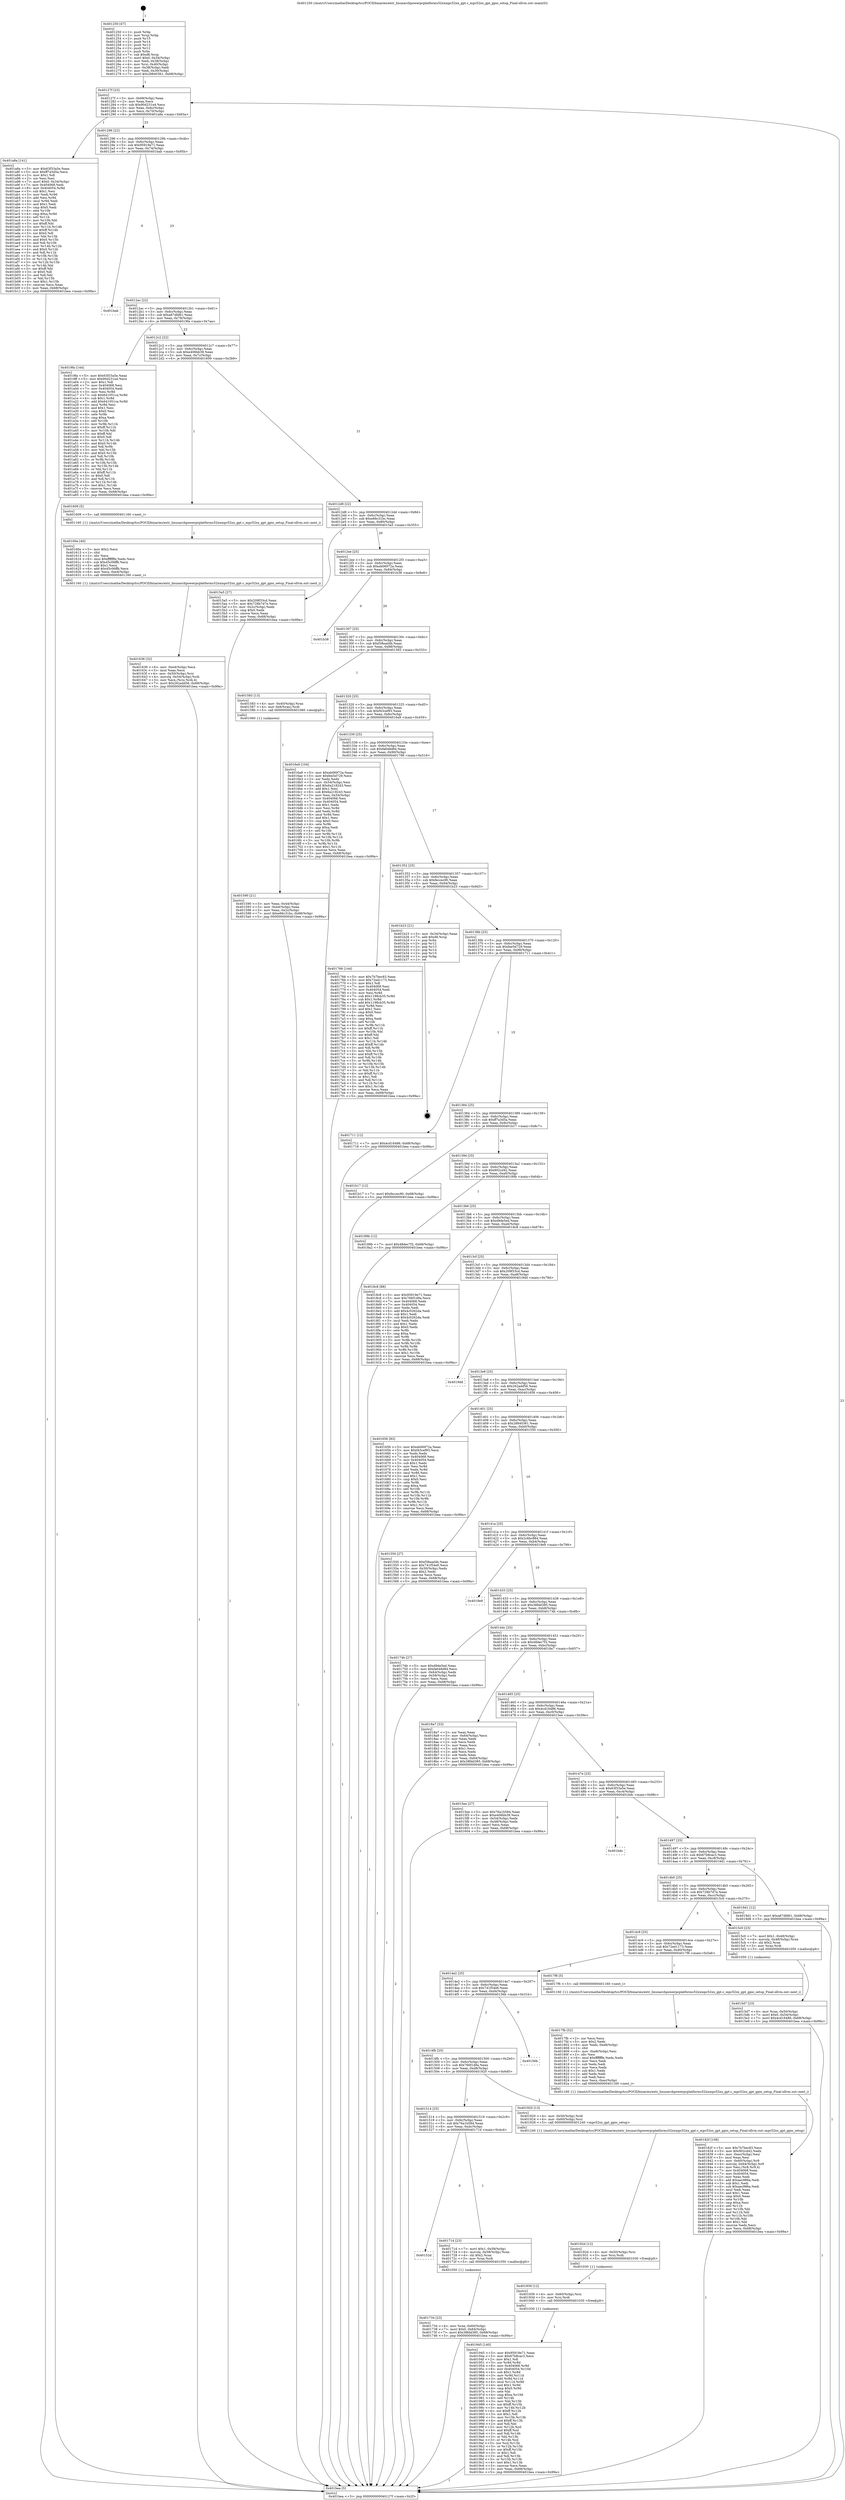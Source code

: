 digraph "0x401250" {
  label = "0x401250 (/mnt/c/Users/mathe/Desktop/tcc/POCII/binaries/extr_linuxarchpowerpcplatforms52xxmpc52xx_gpt.c_mpc52xx_gpt_gpio_setup_Final-ollvm.out::main(0))"
  labelloc = "t"
  node[shape=record]

  Entry [label="",width=0.3,height=0.3,shape=circle,fillcolor=black,style=filled]
  "0x40127f" [label="{
     0x40127f [23]\l
     | [instrs]\l
     &nbsp;&nbsp;0x40127f \<+3\>: mov -0x68(%rbp),%eax\l
     &nbsp;&nbsp;0x401282 \<+2\>: mov %eax,%ecx\l
     &nbsp;&nbsp;0x401284 \<+6\>: sub $0x90d231a4,%ecx\l
     &nbsp;&nbsp;0x40128a \<+3\>: mov %eax,-0x6c(%rbp)\l
     &nbsp;&nbsp;0x40128d \<+3\>: mov %ecx,-0x70(%rbp)\l
     &nbsp;&nbsp;0x401290 \<+6\>: je 0000000000401a8a \<main+0x83a\>\l
  }"]
  "0x401a8a" [label="{
     0x401a8a [141]\l
     | [instrs]\l
     &nbsp;&nbsp;0x401a8a \<+5\>: mov $0x63f33a5e,%eax\l
     &nbsp;&nbsp;0x401a8f \<+5\>: mov $0xff7a3d5a,%ecx\l
     &nbsp;&nbsp;0x401a94 \<+2\>: mov $0x1,%dl\l
     &nbsp;&nbsp;0x401a96 \<+2\>: xor %esi,%esi\l
     &nbsp;&nbsp;0x401a98 \<+7\>: movl $0x0,-0x34(%rbp)\l
     &nbsp;&nbsp;0x401a9f \<+7\>: mov 0x404068,%edi\l
     &nbsp;&nbsp;0x401aa6 \<+8\>: mov 0x404054,%r8d\l
     &nbsp;&nbsp;0x401aae \<+3\>: sub $0x1,%esi\l
     &nbsp;&nbsp;0x401ab1 \<+3\>: mov %edi,%r9d\l
     &nbsp;&nbsp;0x401ab4 \<+3\>: add %esi,%r9d\l
     &nbsp;&nbsp;0x401ab7 \<+4\>: imul %r9d,%edi\l
     &nbsp;&nbsp;0x401abb \<+3\>: and $0x1,%edi\l
     &nbsp;&nbsp;0x401abe \<+3\>: cmp $0x0,%edi\l
     &nbsp;&nbsp;0x401ac1 \<+4\>: sete %r10b\l
     &nbsp;&nbsp;0x401ac5 \<+4\>: cmp $0xa,%r8d\l
     &nbsp;&nbsp;0x401ac9 \<+4\>: setl %r11b\l
     &nbsp;&nbsp;0x401acd \<+3\>: mov %r10b,%bl\l
     &nbsp;&nbsp;0x401ad0 \<+3\>: xor $0xff,%bl\l
     &nbsp;&nbsp;0x401ad3 \<+3\>: mov %r11b,%r14b\l
     &nbsp;&nbsp;0x401ad6 \<+4\>: xor $0xff,%r14b\l
     &nbsp;&nbsp;0x401ada \<+3\>: xor $0x0,%dl\l
     &nbsp;&nbsp;0x401add \<+3\>: mov %bl,%r15b\l
     &nbsp;&nbsp;0x401ae0 \<+4\>: and $0x0,%r15b\l
     &nbsp;&nbsp;0x401ae4 \<+3\>: and %dl,%r10b\l
     &nbsp;&nbsp;0x401ae7 \<+3\>: mov %r14b,%r12b\l
     &nbsp;&nbsp;0x401aea \<+4\>: and $0x0,%r12b\l
     &nbsp;&nbsp;0x401aee \<+3\>: and %dl,%r11b\l
     &nbsp;&nbsp;0x401af1 \<+3\>: or %r10b,%r15b\l
     &nbsp;&nbsp;0x401af4 \<+3\>: or %r11b,%r12b\l
     &nbsp;&nbsp;0x401af7 \<+3\>: xor %r12b,%r15b\l
     &nbsp;&nbsp;0x401afa \<+3\>: or %r14b,%bl\l
     &nbsp;&nbsp;0x401afd \<+3\>: xor $0xff,%bl\l
     &nbsp;&nbsp;0x401b00 \<+3\>: or $0x0,%dl\l
     &nbsp;&nbsp;0x401b03 \<+2\>: and %dl,%bl\l
     &nbsp;&nbsp;0x401b05 \<+3\>: or %bl,%r15b\l
     &nbsp;&nbsp;0x401b08 \<+4\>: test $0x1,%r15b\l
     &nbsp;&nbsp;0x401b0c \<+3\>: cmovne %ecx,%eax\l
     &nbsp;&nbsp;0x401b0f \<+3\>: mov %eax,-0x68(%rbp)\l
     &nbsp;&nbsp;0x401b12 \<+5\>: jmp 0000000000401bea \<main+0x99a\>\l
  }"]
  "0x401296" [label="{
     0x401296 [22]\l
     | [instrs]\l
     &nbsp;&nbsp;0x401296 \<+5\>: jmp 000000000040129b \<main+0x4b\>\l
     &nbsp;&nbsp;0x40129b \<+3\>: mov -0x6c(%rbp),%eax\l
     &nbsp;&nbsp;0x40129e \<+5\>: sub $0x95919e71,%eax\l
     &nbsp;&nbsp;0x4012a3 \<+3\>: mov %eax,-0x74(%rbp)\l
     &nbsp;&nbsp;0x4012a6 \<+6\>: je 0000000000401bab \<main+0x95b\>\l
  }"]
  Exit [label="",width=0.3,height=0.3,shape=circle,fillcolor=black,style=filled,peripheries=2]
  "0x401bab" [label="{
     0x401bab\l
  }", style=dashed]
  "0x4012ac" [label="{
     0x4012ac [22]\l
     | [instrs]\l
     &nbsp;&nbsp;0x4012ac \<+5\>: jmp 00000000004012b1 \<main+0x61\>\l
     &nbsp;&nbsp;0x4012b1 \<+3\>: mov -0x6c(%rbp),%eax\l
     &nbsp;&nbsp;0x4012b4 \<+5\>: sub $0xa67dfd61,%eax\l
     &nbsp;&nbsp;0x4012b9 \<+3\>: mov %eax,-0x78(%rbp)\l
     &nbsp;&nbsp;0x4012bc \<+6\>: je 00000000004019fa \<main+0x7aa\>\l
  }"]
  "0x401945" [label="{
     0x401945 [140]\l
     | [instrs]\l
     &nbsp;&nbsp;0x401945 \<+5\>: mov $0x95919e71,%eax\l
     &nbsp;&nbsp;0x40194a \<+5\>: mov $0x67b8cac3,%ecx\l
     &nbsp;&nbsp;0x40194f \<+2\>: mov $0x1,%dl\l
     &nbsp;&nbsp;0x401951 \<+3\>: xor %r8d,%r8d\l
     &nbsp;&nbsp;0x401954 \<+8\>: mov 0x404068,%r9d\l
     &nbsp;&nbsp;0x40195c \<+8\>: mov 0x404054,%r10d\l
     &nbsp;&nbsp;0x401964 \<+4\>: sub $0x1,%r8d\l
     &nbsp;&nbsp;0x401968 \<+3\>: mov %r9d,%r11d\l
     &nbsp;&nbsp;0x40196b \<+3\>: add %r8d,%r11d\l
     &nbsp;&nbsp;0x40196e \<+4\>: imul %r11d,%r9d\l
     &nbsp;&nbsp;0x401972 \<+4\>: and $0x1,%r9d\l
     &nbsp;&nbsp;0x401976 \<+4\>: cmp $0x0,%r9d\l
     &nbsp;&nbsp;0x40197a \<+3\>: sete %bl\l
     &nbsp;&nbsp;0x40197d \<+4\>: cmp $0xa,%r10d\l
     &nbsp;&nbsp;0x401981 \<+4\>: setl %r14b\l
     &nbsp;&nbsp;0x401985 \<+3\>: mov %bl,%r15b\l
     &nbsp;&nbsp;0x401988 \<+4\>: xor $0xff,%r15b\l
     &nbsp;&nbsp;0x40198c \<+3\>: mov %r14b,%r12b\l
     &nbsp;&nbsp;0x40198f \<+4\>: xor $0xff,%r12b\l
     &nbsp;&nbsp;0x401993 \<+3\>: xor $0x1,%dl\l
     &nbsp;&nbsp;0x401996 \<+3\>: mov %r15b,%r13b\l
     &nbsp;&nbsp;0x401999 \<+4\>: and $0xff,%r13b\l
     &nbsp;&nbsp;0x40199d \<+2\>: and %dl,%bl\l
     &nbsp;&nbsp;0x40199f \<+3\>: mov %r12b,%sil\l
     &nbsp;&nbsp;0x4019a2 \<+4\>: and $0xff,%sil\l
     &nbsp;&nbsp;0x4019a6 \<+3\>: and %dl,%r14b\l
     &nbsp;&nbsp;0x4019a9 \<+3\>: or %bl,%r13b\l
     &nbsp;&nbsp;0x4019ac \<+3\>: or %r14b,%sil\l
     &nbsp;&nbsp;0x4019af \<+3\>: xor %sil,%r13b\l
     &nbsp;&nbsp;0x4019b2 \<+3\>: or %r12b,%r15b\l
     &nbsp;&nbsp;0x4019b5 \<+4\>: xor $0xff,%r15b\l
     &nbsp;&nbsp;0x4019b9 \<+3\>: or $0x1,%dl\l
     &nbsp;&nbsp;0x4019bc \<+3\>: and %dl,%r15b\l
     &nbsp;&nbsp;0x4019bf \<+3\>: or %r15b,%r13b\l
     &nbsp;&nbsp;0x4019c2 \<+4\>: test $0x1,%r13b\l
     &nbsp;&nbsp;0x4019c6 \<+3\>: cmovne %ecx,%eax\l
     &nbsp;&nbsp;0x4019c9 \<+3\>: mov %eax,-0x68(%rbp)\l
     &nbsp;&nbsp;0x4019cc \<+5\>: jmp 0000000000401bea \<main+0x99a\>\l
  }"]
  "0x4019fa" [label="{
     0x4019fa [144]\l
     | [instrs]\l
     &nbsp;&nbsp;0x4019fa \<+5\>: mov $0x63f33a5e,%eax\l
     &nbsp;&nbsp;0x4019ff \<+5\>: mov $0x90d231a4,%ecx\l
     &nbsp;&nbsp;0x401a04 \<+2\>: mov $0x1,%dl\l
     &nbsp;&nbsp;0x401a06 \<+7\>: mov 0x404068,%esi\l
     &nbsp;&nbsp;0x401a0d \<+7\>: mov 0x404054,%edi\l
     &nbsp;&nbsp;0x401a14 \<+3\>: mov %esi,%r8d\l
     &nbsp;&nbsp;0x401a17 \<+7\>: sub $0x641051ca,%r8d\l
     &nbsp;&nbsp;0x401a1e \<+4\>: sub $0x1,%r8d\l
     &nbsp;&nbsp;0x401a22 \<+7\>: add $0x641051ca,%r8d\l
     &nbsp;&nbsp;0x401a29 \<+4\>: imul %r8d,%esi\l
     &nbsp;&nbsp;0x401a2d \<+3\>: and $0x1,%esi\l
     &nbsp;&nbsp;0x401a30 \<+3\>: cmp $0x0,%esi\l
     &nbsp;&nbsp;0x401a33 \<+4\>: sete %r9b\l
     &nbsp;&nbsp;0x401a37 \<+3\>: cmp $0xa,%edi\l
     &nbsp;&nbsp;0x401a3a \<+4\>: setl %r10b\l
     &nbsp;&nbsp;0x401a3e \<+3\>: mov %r9b,%r11b\l
     &nbsp;&nbsp;0x401a41 \<+4\>: xor $0xff,%r11b\l
     &nbsp;&nbsp;0x401a45 \<+3\>: mov %r10b,%bl\l
     &nbsp;&nbsp;0x401a48 \<+3\>: xor $0xff,%bl\l
     &nbsp;&nbsp;0x401a4b \<+3\>: xor $0x0,%dl\l
     &nbsp;&nbsp;0x401a4e \<+3\>: mov %r11b,%r14b\l
     &nbsp;&nbsp;0x401a51 \<+4\>: and $0x0,%r14b\l
     &nbsp;&nbsp;0x401a55 \<+3\>: and %dl,%r9b\l
     &nbsp;&nbsp;0x401a58 \<+3\>: mov %bl,%r15b\l
     &nbsp;&nbsp;0x401a5b \<+4\>: and $0x0,%r15b\l
     &nbsp;&nbsp;0x401a5f \<+3\>: and %dl,%r10b\l
     &nbsp;&nbsp;0x401a62 \<+3\>: or %r9b,%r14b\l
     &nbsp;&nbsp;0x401a65 \<+3\>: or %r10b,%r15b\l
     &nbsp;&nbsp;0x401a68 \<+3\>: xor %r15b,%r14b\l
     &nbsp;&nbsp;0x401a6b \<+3\>: or %bl,%r11b\l
     &nbsp;&nbsp;0x401a6e \<+4\>: xor $0xff,%r11b\l
     &nbsp;&nbsp;0x401a72 \<+3\>: or $0x0,%dl\l
     &nbsp;&nbsp;0x401a75 \<+3\>: and %dl,%r11b\l
     &nbsp;&nbsp;0x401a78 \<+3\>: or %r11b,%r14b\l
     &nbsp;&nbsp;0x401a7b \<+4\>: test $0x1,%r14b\l
     &nbsp;&nbsp;0x401a7f \<+3\>: cmovne %ecx,%eax\l
     &nbsp;&nbsp;0x401a82 \<+3\>: mov %eax,-0x68(%rbp)\l
     &nbsp;&nbsp;0x401a85 \<+5\>: jmp 0000000000401bea \<main+0x99a\>\l
  }"]
  "0x4012c2" [label="{
     0x4012c2 [22]\l
     | [instrs]\l
     &nbsp;&nbsp;0x4012c2 \<+5\>: jmp 00000000004012c7 \<main+0x77\>\l
     &nbsp;&nbsp;0x4012c7 \<+3\>: mov -0x6c(%rbp),%eax\l
     &nbsp;&nbsp;0x4012ca \<+5\>: sub $0xe406bb39,%eax\l
     &nbsp;&nbsp;0x4012cf \<+3\>: mov %eax,-0x7c(%rbp)\l
     &nbsp;&nbsp;0x4012d2 \<+6\>: je 0000000000401609 \<main+0x3b9\>\l
  }"]
  "0x401939" [label="{
     0x401939 [12]\l
     | [instrs]\l
     &nbsp;&nbsp;0x401939 \<+4\>: mov -0x60(%rbp),%rsi\l
     &nbsp;&nbsp;0x40193d \<+3\>: mov %rsi,%rdi\l
     &nbsp;&nbsp;0x401940 \<+5\>: call 0000000000401030 \<free@plt\>\l
     | [calls]\l
     &nbsp;&nbsp;0x401030 \{1\} (unknown)\l
  }"]
  "0x401609" [label="{
     0x401609 [5]\l
     | [instrs]\l
     &nbsp;&nbsp;0x401609 \<+5\>: call 0000000000401160 \<next_i\>\l
     | [calls]\l
     &nbsp;&nbsp;0x401160 \{1\} (/mnt/c/Users/mathe/Desktop/tcc/POCII/binaries/extr_linuxarchpowerpcplatforms52xxmpc52xx_gpt.c_mpc52xx_gpt_gpio_setup_Final-ollvm.out::next_i)\l
  }"]
  "0x4012d8" [label="{
     0x4012d8 [22]\l
     | [instrs]\l
     &nbsp;&nbsp;0x4012d8 \<+5\>: jmp 00000000004012dd \<main+0x8d\>\l
     &nbsp;&nbsp;0x4012dd \<+3\>: mov -0x6c(%rbp),%eax\l
     &nbsp;&nbsp;0x4012e0 \<+5\>: sub $0xe66c31bc,%eax\l
     &nbsp;&nbsp;0x4012e5 \<+3\>: mov %eax,-0x80(%rbp)\l
     &nbsp;&nbsp;0x4012e8 \<+6\>: je 00000000004015a5 \<main+0x355\>\l
  }"]
  "0x40192d" [label="{
     0x40192d [12]\l
     | [instrs]\l
     &nbsp;&nbsp;0x40192d \<+4\>: mov -0x50(%rbp),%rsi\l
     &nbsp;&nbsp;0x401931 \<+3\>: mov %rsi,%rdi\l
     &nbsp;&nbsp;0x401934 \<+5\>: call 0000000000401030 \<free@plt\>\l
     | [calls]\l
     &nbsp;&nbsp;0x401030 \{1\} (unknown)\l
  }"]
  "0x4015a5" [label="{
     0x4015a5 [27]\l
     | [instrs]\l
     &nbsp;&nbsp;0x4015a5 \<+5\>: mov $0x209f33cd,%eax\l
     &nbsp;&nbsp;0x4015aa \<+5\>: mov $0x728b7d7e,%ecx\l
     &nbsp;&nbsp;0x4015af \<+3\>: mov -0x2c(%rbp),%edx\l
     &nbsp;&nbsp;0x4015b2 \<+3\>: cmp $0x0,%edx\l
     &nbsp;&nbsp;0x4015b5 \<+3\>: cmove %ecx,%eax\l
     &nbsp;&nbsp;0x4015b8 \<+3\>: mov %eax,-0x68(%rbp)\l
     &nbsp;&nbsp;0x4015bb \<+5\>: jmp 0000000000401bea \<main+0x99a\>\l
  }"]
  "0x4012ee" [label="{
     0x4012ee [25]\l
     | [instrs]\l
     &nbsp;&nbsp;0x4012ee \<+5\>: jmp 00000000004012f3 \<main+0xa3\>\l
     &nbsp;&nbsp;0x4012f3 \<+3\>: mov -0x6c(%rbp),%eax\l
     &nbsp;&nbsp;0x4012f6 \<+5\>: sub $0xeb06972a,%eax\l
     &nbsp;&nbsp;0x4012fb \<+6\>: mov %eax,-0x84(%rbp)\l
     &nbsp;&nbsp;0x401301 \<+6\>: je 0000000000401b38 \<main+0x8e8\>\l
  }"]
  "0x40182f" [label="{
     0x40182f [108]\l
     | [instrs]\l
     &nbsp;&nbsp;0x40182f \<+5\>: mov $0x7b7bec83,%ecx\l
     &nbsp;&nbsp;0x401834 \<+5\>: mov $0x902cd42,%edx\l
     &nbsp;&nbsp;0x401839 \<+6\>: mov -0xec(%rbp),%esi\l
     &nbsp;&nbsp;0x40183f \<+3\>: imul %eax,%esi\l
     &nbsp;&nbsp;0x401842 \<+4\>: mov -0x60(%rbp),%r8\l
     &nbsp;&nbsp;0x401846 \<+4\>: movslq -0x64(%rbp),%r9\l
     &nbsp;&nbsp;0x40184a \<+4\>: mov %esi,(%r8,%r9,4)\l
     &nbsp;&nbsp;0x40184e \<+7\>: mov 0x404068,%eax\l
     &nbsp;&nbsp;0x401855 \<+7\>: mov 0x404054,%esi\l
     &nbsp;&nbsp;0x40185c \<+2\>: mov %eax,%edi\l
     &nbsp;&nbsp;0x40185e \<+6\>: add $0xaec986a,%edi\l
     &nbsp;&nbsp;0x401864 \<+3\>: sub $0x1,%edi\l
     &nbsp;&nbsp;0x401867 \<+6\>: sub $0xaec986a,%edi\l
     &nbsp;&nbsp;0x40186d \<+3\>: imul %edi,%eax\l
     &nbsp;&nbsp;0x401870 \<+3\>: and $0x1,%eax\l
     &nbsp;&nbsp;0x401873 \<+3\>: cmp $0x0,%eax\l
     &nbsp;&nbsp;0x401876 \<+4\>: sete %r10b\l
     &nbsp;&nbsp;0x40187a \<+3\>: cmp $0xa,%esi\l
     &nbsp;&nbsp;0x40187d \<+4\>: setl %r11b\l
     &nbsp;&nbsp;0x401881 \<+3\>: mov %r10b,%bl\l
     &nbsp;&nbsp;0x401884 \<+3\>: and %r11b,%bl\l
     &nbsp;&nbsp;0x401887 \<+3\>: xor %r11b,%r10b\l
     &nbsp;&nbsp;0x40188a \<+3\>: or %r10b,%bl\l
     &nbsp;&nbsp;0x40188d \<+3\>: test $0x1,%bl\l
     &nbsp;&nbsp;0x401890 \<+3\>: cmovne %edx,%ecx\l
     &nbsp;&nbsp;0x401893 \<+3\>: mov %ecx,-0x68(%rbp)\l
     &nbsp;&nbsp;0x401896 \<+5\>: jmp 0000000000401bea \<main+0x99a\>\l
  }"]
  "0x401b38" [label="{
     0x401b38\l
  }", style=dashed]
  "0x401307" [label="{
     0x401307 [25]\l
     | [instrs]\l
     &nbsp;&nbsp;0x401307 \<+5\>: jmp 000000000040130c \<main+0xbc\>\l
     &nbsp;&nbsp;0x40130c \<+3\>: mov -0x6c(%rbp),%eax\l
     &nbsp;&nbsp;0x40130f \<+5\>: sub $0xf38ead4b,%eax\l
     &nbsp;&nbsp;0x401314 \<+6\>: mov %eax,-0x88(%rbp)\l
     &nbsp;&nbsp;0x40131a \<+6\>: je 0000000000401583 \<main+0x333\>\l
  }"]
  "0x4017fb" [label="{
     0x4017fb [52]\l
     | [instrs]\l
     &nbsp;&nbsp;0x4017fb \<+2\>: xor %ecx,%ecx\l
     &nbsp;&nbsp;0x4017fd \<+5\>: mov $0x2,%edx\l
     &nbsp;&nbsp;0x401802 \<+6\>: mov %edx,-0xe8(%rbp)\l
     &nbsp;&nbsp;0x401808 \<+1\>: cltd\l
     &nbsp;&nbsp;0x401809 \<+6\>: mov -0xe8(%rbp),%esi\l
     &nbsp;&nbsp;0x40180f \<+2\>: idiv %esi\l
     &nbsp;&nbsp;0x401811 \<+6\>: imul $0xfffffffe,%edx,%edx\l
     &nbsp;&nbsp;0x401817 \<+2\>: mov %ecx,%edi\l
     &nbsp;&nbsp;0x401819 \<+2\>: sub %edx,%edi\l
     &nbsp;&nbsp;0x40181b \<+2\>: mov %ecx,%edx\l
     &nbsp;&nbsp;0x40181d \<+3\>: sub $0x1,%edx\l
     &nbsp;&nbsp;0x401820 \<+2\>: add %edx,%edi\l
     &nbsp;&nbsp;0x401822 \<+2\>: sub %edi,%ecx\l
     &nbsp;&nbsp;0x401824 \<+6\>: mov %ecx,-0xec(%rbp)\l
     &nbsp;&nbsp;0x40182a \<+5\>: call 0000000000401160 \<next_i\>\l
     | [calls]\l
     &nbsp;&nbsp;0x401160 \{1\} (/mnt/c/Users/mathe/Desktop/tcc/POCII/binaries/extr_linuxarchpowerpcplatforms52xxmpc52xx_gpt.c_mpc52xx_gpt_gpio_setup_Final-ollvm.out::next_i)\l
  }"]
  "0x401583" [label="{
     0x401583 [13]\l
     | [instrs]\l
     &nbsp;&nbsp;0x401583 \<+4\>: mov -0x40(%rbp),%rax\l
     &nbsp;&nbsp;0x401587 \<+4\>: mov 0x8(%rax),%rdi\l
     &nbsp;&nbsp;0x40158b \<+5\>: call 0000000000401060 \<atoi@plt\>\l
     | [calls]\l
     &nbsp;&nbsp;0x401060 \{1\} (unknown)\l
  }"]
  "0x401320" [label="{
     0x401320 [25]\l
     | [instrs]\l
     &nbsp;&nbsp;0x401320 \<+5\>: jmp 0000000000401325 \<main+0xd5\>\l
     &nbsp;&nbsp;0x401325 \<+3\>: mov -0x6c(%rbp),%eax\l
     &nbsp;&nbsp;0x401328 \<+5\>: sub $0xf43cef93,%eax\l
     &nbsp;&nbsp;0x40132d \<+6\>: mov %eax,-0x8c(%rbp)\l
     &nbsp;&nbsp;0x401333 \<+6\>: je 00000000004016a9 \<main+0x459\>\l
  }"]
  "0x401734" [label="{
     0x401734 [23]\l
     | [instrs]\l
     &nbsp;&nbsp;0x401734 \<+4\>: mov %rax,-0x60(%rbp)\l
     &nbsp;&nbsp;0x401738 \<+7\>: movl $0x0,-0x64(%rbp)\l
     &nbsp;&nbsp;0x40173f \<+7\>: movl $0x38fdd385,-0x68(%rbp)\l
     &nbsp;&nbsp;0x401746 \<+5\>: jmp 0000000000401bea \<main+0x99a\>\l
  }"]
  "0x4016a9" [label="{
     0x4016a9 [104]\l
     | [instrs]\l
     &nbsp;&nbsp;0x4016a9 \<+5\>: mov $0xeb06972a,%eax\l
     &nbsp;&nbsp;0x4016ae \<+5\>: mov $0xfee5d729,%ecx\l
     &nbsp;&nbsp;0x4016b3 \<+2\>: xor %edx,%edx\l
     &nbsp;&nbsp;0x4016b5 \<+3\>: mov -0x54(%rbp),%esi\l
     &nbsp;&nbsp;0x4016b8 \<+6\>: add $0x6a218243,%esi\l
     &nbsp;&nbsp;0x4016be \<+3\>: add $0x1,%esi\l
     &nbsp;&nbsp;0x4016c1 \<+6\>: sub $0x6a218243,%esi\l
     &nbsp;&nbsp;0x4016c7 \<+3\>: mov %esi,-0x54(%rbp)\l
     &nbsp;&nbsp;0x4016ca \<+7\>: mov 0x404068,%esi\l
     &nbsp;&nbsp;0x4016d1 \<+7\>: mov 0x404054,%edi\l
     &nbsp;&nbsp;0x4016d8 \<+3\>: sub $0x1,%edx\l
     &nbsp;&nbsp;0x4016db \<+3\>: mov %esi,%r8d\l
     &nbsp;&nbsp;0x4016de \<+3\>: add %edx,%r8d\l
     &nbsp;&nbsp;0x4016e1 \<+4\>: imul %r8d,%esi\l
     &nbsp;&nbsp;0x4016e5 \<+3\>: and $0x1,%esi\l
     &nbsp;&nbsp;0x4016e8 \<+3\>: cmp $0x0,%esi\l
     &nbsp;&nbsp;0x4016eb \<+4\>: sete %r9b\l
     &nbsp;&nbsp;0x4016ef \<+3\>: cmp $0xa,%edi\l
     &nbsp;&nbsp;0x4016f2 \<+4\>: setl %r10b\l
     &nbsp;&nbsp;0x4016f6 \<+3\>: mov %r9b,%r11b\l
     &nbsp;&nbsp;0x4016f9 \<+3\>: and %r10b,%r11b\l
     &nbsp;&nbsp;0x4016fc \<+3\>: xor %r10b,%r9b\l
     &nbsp;&nbsp;0x4016ff \<+3\>: or %r9b,%r11b\l
     &nbsp;&nbsp;0x401702 \<+4\>: test $0x1,%r11b\l
     &nbsp;&nbsp;0x401706 \<+3\>: cmovne %ecx,%eax\l
     &nbsp;&nbsp;0x401709 \<+3\>: mov %eax,-0x68(%rbp)\l
     &nbsp;&nbsp;0x40170c \<+5\>: jmp 0000000000401bea \<main+0x99a\>\l
  }"]
  "0x401339" [label="{
     0x401339 [25]\l
     | [instrs]\l
     &nbsp;&nbsp;0x401339 \<+5\>: jmp 000000000040133e \<main+0xee\>\l
     &nbsp;&nbsp;0x40133e \<+3\>: mov -0x6c(%rbp),%eax\l
     &nbsp;&nbsp;0x401341 \<+5\>: sub $0xfa648d84,%eax\l
     &nbsp;&nbsp;0x401346 \<+6\>: mov %eax,-0x90(%rbp)\l
     &nbsp;&nbsp;0x40134c \<+6\>: je 0000000000401766 \<main+0x516\>\l
  }"]
  "0x40152d" [label="{
     0x40152d\l
  }", style=dashed]
  "0x401766" [label="{
     0x401766 [144]\l
     | [instrs]\l
     &nbsp;&nbsp;0x401766 \<+5\>: mov $0x7b7bec83,%eax\l
     &nbsp;&nbsp;0x40176b \<+5\>: mov $0x72ed1173,%ecx\l
     &nbsp;&nbsp;0x401770 \<+2\>: mov $0x1,%dl\l
     &nbsp;&nbsp;0x401772 \<+7\>: mov 0x404068,%esi\l
     &nbsp;&nbsp;0x401779 \<+7\>: mov 0x404054,%edi\l
     &nbsp;&nbsp;0x401780 \<+3\>: mov %esi,%r8d\l
     &nbsp;&nbsp;0x401783 \<+7\>: sub $0x1198cb35,%r8d\l
     &nbsp;&nbsp;0x40178a \<+4\>: sub $0x1,%r8d\l
     &nbsp;&nbsp;0x40178e \<+7\>: add $0x1198cb35,%r8d\l
     &nbsp;&nbsp;0x401795 \<+4\>: imul %r8d,%esi\l
     &nbsp;&nbsp;0x401799 \<+3\>: and $0x1,%esi\l
     &nbsp;&nbsp;0x40179c \<+3\>: cmp $0x0,%esi\l
     &nbsp;&nbsp;0x40179f \<+4\>: sete %r9b\l
     &nbsp;&nbsp;0x4017a3 \<+3\>: cmp $0xa,%edi\l
     &nbsp;&nbsp;0x4017a6 \<+4\>: setl %r10b\l
     &nbsp;&nbsp;0x4017aa \<+3\>: mov %r9b,%r11b\l
     &nbsp;&nbsp;0x4017ad \<+4\>: xor $0xff,%r11b\l
     &nbsp;&nbsp;0x4017b1 \<+3\>: mov %r10b,%bl\l
     &nbsp;&nbsp;0x4017b4 \<+3\>: xor $0xff,%bl\l
     &nbsp;&nbsp;0x4017b7 \<+3\>: xor $0x1,%dl\l
     &nbsp;&nbsp;0x4017ba \<+3\>: mov %r11b,%r14b\l
     &nbsp;&nbsp;0x4017bd \<+4\>: and $0xff,%r14b\l
     &nbsp;&nbsp;0x4017c1 \<+3\>: and %dl,%r9b\l
     &nbsp;&nbsp;0x4017c4 \<+3\>: mov %bl,%r15b\l
     &nbsp;&nbsp;0x4017c7 \<+4\>: and $0xff,%r15b\l
     &nbsp;&nbsp;0x4017cb \<+3\>: and %dl,%r10b\l
     &nbsp;&nbsp;0x4017ce \<+3\>: or %r9b,%r14b\l
     &nbsp;&nbsp;0x4017d1 \<+3\>: or %r10b,%r15b\l
     &nbsp;&nbsp;0x4017d4 \<+3\>: xor %r15b,%r14b\l
     &nbsp;&nbsp;0x4017d7 \<+3\>: or %bl,%r11b\l
     &nbsp;&nbsp;0x4017da \<+4\>: xor $0xff,%r11b\l
     &nbsp;&nbsp;0x4017de \<+3\>: or $0x1,%dl\l
     &nbsp;&nbsp;0x4017e1 \<+3\>: and %dl,%r11b\l
     &nbsp;&nbsp;0x4017e4 \<+3\>: or %r11b,%r14b\l
     &nbsp;&nbsp;0x4017e7 \<+4\>: test $0x1,%r14b\l
     &nbsp;&nbsp;0x4017eb \<+3\>: cmovne %ecx,%eax\l
     &nbsp;&nbsp;0x4017ee \<+3\>: mov %eax,-0x68(%rbp)\l
     &nbsp;&nbsp;0x4017f1 \<+5\>: jmp 0000000000401bea \<main+0x99a\>\l
  }"]
  "0x401352" [label="{
     0x401352 [25]\l
     | [instrs]\l
     &nbsp;&nbsp;0x401352 \<+5\>: jmp 0000000000401357 \<main+0x107\>\l
     &nbsp;&nbsp;0x401357 \<+3\>: mov -0x6c(%rbp),%eax\l
     &nbsp;&nbsp;0x40135a \<+5\>: sub $0xfeccec90,%eax\l
     &nbsp;&nbsp;0x40135f \<+6\>: mov %eax,-0x94(%rbp)\l
     &nbsp;&nbsp;0x401365 \<+6\>: je 0000000000401b23 \<main+0x8d3\>\l
  }"]
  "0x40171d" [label="{
     0x40171d [23]\l
     | [instrs]\l
     &nbsp;&nbsp;0x40171d \<+7\>: movl $0x1,-0x58(%rbp)\l
     &nbsp;&nbsp;0x401724 \<+4\>: movslq -0x58(%rbp),%rax\l
     &nbsp;&nbsp;0x401728 \<+4\>: shl $0x2,%rax\l
     &nbsp;&nbsp;0x40172c \<+3\>: mov %rax,%rdi\l
     &nbsp;&nbsp;0x40172f \<+5\>: call 0000000000401050 \<malloc@plt\>\l
     | [calls]\l
     &nbsp;&nbsp;0x401050 \{1\} (unknown)\l
  }"]
  "0x401b23" [label="{
     0x401b23 [21]\l
     | [instrs]\l
     &nbsp;&nbsp;0x401b23 \<+3\>: mov -0x34(%rbp),%eax\l
     &nbsp;&nbsp;0x401b26 \<+7\>: add $0xd8,%rsp\l
     &nbsp;&nbsp;0x401b2d \<+1\>: pop %rbx\l
     &nbsp;&nbsp;0x401b2e \<+2\>: pop %r12\l
     &nbsp;&nbsp;0x401b30 \<+2\>: pop %r13\l
     &nbsp;&nbsp;0x401b32 \<+2\>: pop %r14\l
     &nbsp;&nbsp;0x401b34 \<+2\>: pop %r15\l
     &nbsp;&nbsp;0x401b36 \<+1\>: pop %rbp\l
     &nbsp;&nbsp;0x401b37 \<+1\>: ret\l
  }"]
  "0x40136b" [label="{
     0x40136b [25]\l
     | [instrs]\l
     &nbsp;&nbsp;0x40136b \<+5\>: jmp 0000000000401370 \<main+0x120\>\l
     &nbsp;&nbsp;0x401370 \<+3\>: mov -0x6c(%rbp),%eax\l
     &nbsp;&nbsp;0x401373 \<+5\>: sub $0xfee5d729,%eax\l
     &nbsp;&nbsp;0x401378 \<+6\>: mov %eax,-0x98(%rbp)\l
     &nbsp;&nbsp;0x40137e \<+6\>: je 0000000000401711 \<main+0x4c1\>\l
  }"]
  "0x401514" [label="{
     0x401514 [25]\l
     | [instrs]\l
     &nbsp;&nbsp;0x401514 \<+5\>: jmp 0000000000401519 \<main+0x2c9\>\l
     &nbsp;&nbsp;0x401519 \<+3\>: mov -0x6c(%rbp),%eax\l
     &nbsp;&nbsp;0x40151c \<+5\>: sub $0x76a1b584,%eax\l
     &nbsp;&nbsp;0x401521 \<+6\>: mov %eax,-0xdc(%rbp)\l
     &nbsp;&nbsp;0x401527 \<+6\>: je 000000000040171d \<main+0x4cd\>\l
  }"]
  "0x401711" [label="{
     0x401711 [12]\l
     | [instrs]\l
     &nbsp;&nbsp;0x401711 \<+7\>: movl $0x4cd16486,-0x68(%rbp)\l
     &nbsp;&nbsp;0x401718 \<+5\>: jmp 0000000000401bea \<main+0x99a\>\l
  }"]
  "0x401384" [label="{
     0x401384 [25]\l
     | [instrs]\l
     &nbsp;&nbsp;0x401384 \<+5\>: jmp 0000000000401389 \<main+0x139\>\l
     &nbsp;&nbsp;0x401389 \<+3\>: mov -0x6c(%rbp),%eax\l
     &nbsp;&nbsp;0x40138c \<+5\>: sub $0xff7a3d5a,%eax\l
     &nbsp;&nbsp;0x401391 \<+6\>: mov %eax,-0x9c(%rbp)\l
     &nbsp;&nbsp;0x401397 \<+6\>: je 0000000000401b17 \<main+0x8c7\>\l
  }"]
  "0x401920" [label="{
     0x401920 [13]\l
     | [instrs]\l
     &nbsp;&nbsp;0x401920 \<+4\>: mov -0x50(%rbp),%rdi\l
     &nbsp;&nbsp;0x401924 \<+4\>: mov -0x60(%rbp),%rsi\l
     &nbsp;&nbsp;0x401928 \<+5\>: call 0000000000401240 \<mpc52xx_gpt_gpio_setup\>\l
     | [calls]\l
     &nbsp;&nbsp;0x401240 \{1\} (/mnt/c/Users/mathe/Desktop/tcc/POCII/binaries/extr_linuxarchpowerpcplatforms52xxmpc52xx_gpt.c_mpc52xx_gpt_gpio_setup_Final-ollvm.out::mpc52xx_gpt_gpio_setup)\l
  }"]
  "0x401b17" [label="{
     0x401b17 [12]\l
     | [instrs]\l
     &nbsp;&nbsp;0x401b17 \<+7\>: movl $0xfeccec90,-0x68(%rbp)\l
     &nbsp;&nbsp;0x401b1e \<+5\>: jmp 0000000000401bea \<main+0x99a\>\l
  }"]
  "0x40139d" [label="{
     0x40139d [25]\l
     | [instrs]\l
     &nbsp;&nbsp;0x40139d \<+5\>: jmp 00000000004013a2 \<main+0x152\>\l
     &nbsp;&nbsp;0x4013a2 \<+3\>: mov -0x6c(%rbp),%eax\l
     &nbsp;&nbsp;0x4013a5 \<+5\>: sub $0x902cd42,%eax\l
     &nbsp;&nbsp;0x4013aa \<+6\>: mov %eax,-0xa0(%rbp)\l
     &nbsp;&nbsp;0x4013b0 \<+6\>: je 000000000040189b \<main+0x64b\>\l
  }"]
  "0x4014fb" [label="{
     0x4014fb [25]\l
     | [instrs]\l
     &nbsp;&nbsp;0x4014fb \<+5\>: jmp 0000000000401500 \<main+0x2b0\>\l
     &nbsp;&nbsp;0x401500 \<+3\>: mov -0x6c(%rbp),%eax\l
     &nbsp;&nbsp;0x401503 \<+5\>: sub $0x766f1d9a,%eax\l
     &nbsp;&nbsp;0x401508 \<+6\>: mov %eax,-0xd8(%rbp)\l
     &nbsp;&nbsp;0x40150e \<+6\>: je 0000000000401920 \<main+0x6d0\>\l
  }"]
  "0x40189b" [label="{
     0x40189b [12]\l
     | [instrs]\l
     &nbsp;&nbsp;0x40189b \<+7\>: movl $0x48dec7f2,-0x68(%rbp)\l
     &nbsp;&nbsp;0x4018a2 \<+5\>: jmp 0000000000401bea \<main+0x99a\>\l
  }"]
  "0x4013b6" [label="{
     0x4013b6 [25]\l
     | [instrs]\l
     &nbsp;&nbsp;0x4013b6 \<+5\>: jmp 00000000004013bb \<main+0x16b\>\l
     &nbsp;&nbsp;0x4013bb \<+3\>: mov -0x6c(%rbp),%eax\l
     &nbsp;&nbsp;0x4013be \<+5\>: sub $0xd9de5ed,%eax\l
     &nbsp;&nbsp;0x4013c3 \<+6\>: mov %eax,-0xa4(%rbp)\l
     &nbsp;&nbsp;0x4013c9 \<+6\>: je 00000000004018c8 \<main+0x678\>\l
  }"]
  "0x40156b" [label="{
     0x40156b\l
  }", style=dashed]
  "0x4018c8" [label="{
     0x4018c8 [88]\l
     | [instrs]\l
     &nbsp;&nbsp;0x4018c8 \<+5\>: mov $0x95919e71,%eax\l
     &nbsp;&nbsp;0x4018cd \<+5\>: mov $0x766f1d9a,%ecx\l
     &nbsp;&nbsp;0x4018d2 \<+7\>: mov 0x404068,%edx\l
     &nbsp;&nbsp;0x4018d9 \<+7\>: mov 0x404054,%esi\l
     &nbsp;&nbsp;0x4018e0 \<+2\>: mov %edx,%edi\l
     &nbsp;&nbsp;0x4018e2 \<+6\>: add $0x4c0262da,%edi\l
     &nbsp;&nbsp;0x4018e8 \<+3\>: sub $0x1,%edi\l
     &nbsp;&nbsp;0x4018eb \<+6\>: sub $0x4c0262da,%edi\l
     &nbsp;&nbsp;0x4018f1 \<+3\>: imul %edi,%edx\l
     &nbsp;&nbsp;0x4018f4 \<+3\>: and $0x1,%edx\l
     &nbsp;&nbsp;0x4018f7 \<+3\>: cmp $0x0,%edx\l
     &nbsp;&nbsp;0x4018fa \<+4\>: sete %r8b\l
     &nbsp;&nbsp;0x4018fe \<+3\>: cmp $0xa,%esi\l
     &nbsp;&nbsp;0x401901 \<+4\>: setl %r9b\l
     &nbsp;&nbsp;0x401905 \<+3\>: mov %r8b,%r10b\l
     &nbsp;&nbsp;0x401908 \<+3\>: and %r9b,%r10b\l
     &nbsp;&nbsp;0x40190b \<+3\>: xor %r9b,%r8b\l
     &nbsp;&nbsp;0x40190e \<+3\>: or %r8b,%r10b\l
     &nbsp;&nbsp;0x401911 \<+4\>: test $0x1,%r10b\l
     &nbsp;&nbsp;0x401915 \<+3\>: cmovne %ecx,%eax\l
     &nbsp;&nbsp;0x401918 \<+3\>: mov %eax,-0x68(%rbp)\l
     &nbsp;&nbsp;0x40191b \<+5\>: jmp 0000000000401bea \<main+0x99a\>\l
  }"]
  "0x4013cf" [label="{
     0x4013cf [25]\l
     | [instrs]\l
     &nbsp;&nbsp;0x4013cf \<+5\>: jmp 00000000004013d4 \<main+0x184\>\l
     &nbsp;&nbsp;0x4013d4 \<+3\>: mov -0x6c(%rbp),%eax\l
     &nbsp;&nbsp;0x4013d7 \<+5\>: sub $0x209f33cd,%eax\l
     &nbsp;&nbsp;0x4013dc \<+6\>: mov %eax,-0xa8(%rbp)\l
     &nbsp;&nbsp;0x4013e2 \<+6\>: je 00000000004019dd \<main+0x78d\>\l
  }"]
  "0x4014e2" [label="{
     0x4014e2 [25]\l
     | [instrs]\l
     &nbsp;&nbsp;0x4014e2 \<+5\>: jmp 00000000004014e7 \<main+0x297\>\l
     &nbsp;&nbsp;0x4014e7 \<+3\>: mov -0x6c(%rbp),%eax\l
     &nbsp;&nbsp;0x4014ea \<+5\>: sub $0x741f54e6,%eax\l
     &nbsp;&nbsp;0x4014ef \<+6\>: mov %eax,-0xd4(%rbp)\l
     &nbsp;&nbsp;0x4014f5 \<+6\>: je 000000000040156b \<main+0x31b\>\l
  }"]
  "0x4019dd" [label="{
     0x4019dd\l
  }", style=dashed]
  "0x4013e8" [label="{
     0x4013e8 [25]\l
     | [instrs]\l
     &nbsp;&nbsp;0x4013e8 \<+5\>: jmp 00000000004013ed \<main+0x19d\>\l
     &nbsp;&nbsp;0x4013ed \<+3\>: mov -0x6c(%rbp),%eax\l
     &nbsp;&nbsp;0x4013f0 \<+5\>: sub $0x262add56,%eax\l
     &nbsp;&nbsp;0x4013f5 \<+6\>: mov %eax,-0xac(%rbp)\l
     &nbsp;&nbsp;0x4013fb \<+6\>: je 0000000000401656 \<main+0x406\>\l
  }"]
  "0x4017f6" [label="{
     0x4017f6 [5]\l
     | [instrs]\l
     &nbsp;&nbsp;0x4017f6 \<+5\>: call 0000000000401160 \<next_i\>\l
     | [calls]\l
     &nbsp;&nbsp;0x401160 \{1\} (/mnt/c/Users/mathe/Desktop/tcc/POCII/binaries/extr_linuxarchpowerpcplatforms52xxmpc52xx_gpt.c_mpc52xx_gpt_gpio_setup_Final-ollvm.out::next_i)\l
  }"]
  "0x401656" [label="{
     0x401656 [83]\l
     | [instrs]\l
     &nbsp;&nbsp;0x401656 \<+5\>: mov $0xeb06972a,%eax\l
     &nbsp;&nbsp;0x40165b \<+5\>: mov $0xf43cef93,%ecx\l
     &nbsp;&nbsp;0x401660 \<+2\>: xor %edx,%edx\l
     &nbsp;&nbsp;0x401662 \<+7\>: mov 0x404068,%esi\l
     &nbsp;&nbsp;0x401669 \<+7\>: mov 0x404054,%edi\l
     &nbsp;&nbsp;0x401670 \<+3\>: sub $0x1,%edx\l
     &nbsp;&nbsp;0x401673 \<+3\>: mov %esi,%r8d\l
     &nbsp;&nbsp;0x401676 \<+3\>: add %edx,%r8d\l
     &nbsp;&nbsp;0x401679 \<+4\>: imul %r8d,%esi\l
     &nbsp;&nbsp;0x40167d \<+3\>: and $0x1,%esi\l
     &nbsp;&nbsp;0x401680 \<+3\>: cmp $0x0,%esi\l
     &nbsp;&nbsp;0x401683 \<+4\>: sete %r9b\l
     &nbsp;&nbsp;0x401687 \<+3\>: cmp $0xa,%edi\l
     &nbsp;&nbsp;0x40168a \<+4\>: setl %r10b\l
     &nbsp;&nbsp;0x40168e \<+3\>: mov %r9b,%r11b\l
     &nbsp;&nbsp;0x401691 \<+3\>: and %r10b,%r11b\l
     &nbsp;&nbsp;0x401694 \<+3\>: xor %r10b,%r9b\l
     &nbsp;&nbsp;0x401697 \<+3\>: or %r9b,%r11b\l
     &nbsp;&nbsp;0x40169a \<+4\>: test $0x1,%r11b\l
     &nbsp;&nbsp;0x40169e \<+3\>: cmovne %ecx,%eax\l
     &nbsp;&nbsp;0x4016a1 \<+3\>: mov %eax,-0x68(%rbp)\l
     &nbsp;&nbsp;0x4016a4 \<+5\>: jmp 0000000000401bea \<main+0x99a\>\l
  }"]
  "0x401401" [label="{
     0x401401 [25]\l
     | [instrs]\l
     &nbsp;&nbsp;0x401401 \<+5\>: jmp 0000000000401406 \<main+0x1b6\>\l
     &nbsp;&nbsp;0x401406 \<+3\>: mov -0x6c(%rbp),%eax\l
     &nbsp;&nbsp;0x401409 \<+5\>: sub $0x28840361,%eax\l
     &nbsp;&nbsp;0x40140e \<+6\>: mov %eax,-0xb0(%rbp)\l
     &nbsp;&nbsp;0x401414 \<+6\>: je 0000000000401550 \<main+0x300\>\l
  }"]
  "0x401636" [label="{
     0x401636 [32]\l
     | [instrs]\l
     &nbsp;&nbsp;0x401636 \<+6\>: mov -0xe4(%rbp),%ecx\l
     &nbsp;&nbsp;0x40163c \<+3\>: imul %eax,%ecx\l
     &nbsp;&nbsp;0x40163f \<+4\>: mov -0x50(%rbp),%rsi\l
     &nbsp;&nbsp;0x401643 \<+4\>: movslq -0x54(%rbp),%rdi\l
     &nbsp;&nbsp;0x401647 \<+3\>: mov %ecx,(%rsi,%rdi,4)\l
     &nbsp;&nbsp;0x40164a \<+7\>: movl $0x262add56,-0x68(%rbp)\l
     &nbsp;&nbsp;0x401651 \<+5\>: jmp 0000000000401bea \<main+0x99a\>\l
  }"]
  "0x401550" [label="{
     0x401550 [27]\l
     | [instrs]\l
     &nbsp;&nbsp;0x401550 \<+5\>: mov $0xf38ead4b,%eax\l
     &nbsp;&nbsp;0x401555 \<+5\>: mov $0x741f54e6,%ecx\l
     &nbsp;&nbsp;0x40155a \<+3\>: mov -0x30(%rbp),%edx\l
     &nbsp;&nbsp;0x40155d \<+3\>: cmp $0x2,%edx\l
     &nbsp;&nbsp;0x401560 \<+3\>: cmovne %ecx,%eax\l
     &nbsp;&nbsp;0x401563 \<+3\>: mov %eax,-0x68(%rbp)\l
     &nbsp;&nbsp;0x401566 \<+5\>: jmp 0000000000401bea \<main+0x99a\>\l
  }"]
  "0x40141a" [label="{
     0x40141a [25]\l
     | [instrs]\l
     &nbsp;&nbsp;0x40141a \<+5\>: jmp 000000000040141f \<main+0x1cf\>\l
     &nbsp;&nbsp;0x40141f \<+3\>: mov -0x6c(%rbp),%eax\l
     &nbsp;&nbsp;0x401422 \<+5\>: sub $0x2c6bc884,%eax\l
     &nbsp;&nbsp;0x401427 \<+6\>: mov %eax,-0xb4(%rbp)\l
     &nbsp;&nbsp;0x40142d \<+6\>: je 00000000004019e9 \<main+0x799\>\l
  }"]
  "0x401bea" [label="{
     0x401bea [5]\l
     | [instrs]\l
     &nbsp;&nbsp;0x401bea \<+5\>: jmp 000000000040127f \<main+0x2f\>\l
  }"]
  "0x401250" [label="{
     0x401250 [47]\l
     | [instrs]\l
     &nbsp;&nbsp;0x401250 \<+1\>: push %rbp\l
     &nbsp;&nbsp;0x401251 \<+3\>: mov %rsp,%rbp\l
     &nbsp;&nbsp;0x401254 \<+2\>: push %r15\l
     &nbsp;&nbsp;0x401256 \<+2\>: push %r14\l
     &nbsp;&nbsp;0x401258 \<+2\>: push %r13\l
     &nbsp;&nbsp;0x40125a \<+2\>: push %r12\l
     &nbsp;&nbsp;0x40125c \<+1\>: push %rbx\l
     &nbsp;&nbsp;0x40125d \<+7\>: sub $0xd8,%rsp\l
     &nbsp;&nbsp;0x401264 \<+7\>: movl $0x0,-0x34(%rbp)\l
     &nbsp;&nbsp;0x40126b \<+3\>: mov %edi,-0x38(%rbp)\l
     &nbsp;&nbsp;0x40126e \<+4\>: mov %rsi,-0x40(%rbp)\l
     &nbsp;&nbsp;0x401272 \<+3\>: mov -0x38(%rbp),%edi\l
     &nbsp;&nbsp;0x401275 \<+3\>: mov %edi,-0x30(%rbp)\l
     &nbsp;&nbsp;0x401278 \<+7\>: movl $0x28840361,-0x68(%rbp)\l
  }"]
  "0x401590" [label="{
     0x401590 [21]\l
     | [instrs]\l
     &nbsp;&nbsp;0x401590 \<+3\>: mov %eax,-0x44(%rbp)\l
     &nbsp;&nbsp;0x401593 \<+3\>: mov -0x44(%rbp),%eax\l
     &nbsp;&nbsp;0x401596 \<+3\>: mov %eax,-0x2c(%rbp)\l
     &nbsp;&nbsp;0x401599 \<+7\>: movl $0xe66c31bc,-0x68(%rbp)\l
     &nbsp;&nbsp;0x4015a0 \<+5\>: jmp 0000000000401bea \<main+0x99a\>\l
  }"]
  "0x40160e" [label="{
     0x40160e [40]\l
     | [instrs]\l
     &nbsp;&nbsp;0x40160e \<+5\>: mov $0x2,%ecx\l
     &nbsp;&nbsp;0x401613 \<+1\>: cltd\l
     &nbsp;&nbsp;0x401614 \<+2\>: idiv %ecx\l
     &nbsp;&nbsp;0x401616 \<+6\>: imul $0xfffffffe,%edx,%ecx\l
     &nbsp;&nbsp;0x40161c \<+6\>: sub $0x45c06ffb,%ecx\l
     &nbsp;&nbsp;0x401622 \<+3\>: add $0x1,%ecx\l
     &nbsp;&nbsp;0x401625 \<+6\>: add $0x45c06ffb,%ecx\l
     &nbsp;&nbsp;0x40162b \<+6\>: mov %ecx,-0xe4(%rbp)\l
     &nbsp;&nbsp;0x401631 \<+5\>: call 0000000000401160 \<next_i\>\l
     | [calls]\l
     &nbsp;&nbsp;0x401160 \{1\} (/mnt/c/Users/mathe/Desktop/tcc/POCII/binaries/extr_linuxarchpowerpcplatforms52xxmpc52xx_gpt.c_mpc52xx_gpt_gpio_setup_Final-ollvm.out::next_i)\l
  }"]
  "0x4019e9" [label="{
     0x4019e9\l
  }", style=dashed]
  "0x401433" [label="{
     0x401433 [25]\l
     | [instrs]\l
     &nbsp;&nbsp;0x401433 \<+5\>: jmp 0000000000401438 \<main+0x1e8\>\l
     &nbsp;&nbsp;0x401438 \<+3\>: mov -0x6c(%rbp),%eax\l
     &nbsp;&nbsp;0x40143b \<+5\>: sub $0x38fdd385,%eax\l
     &nbsp;&nbsp;0x401440 \<+6\>: mov %eax,-0xb8(%rbp)\l
     &nbsp;&nbsp;0x401446 \<+6\>: je 000000000040174b \<main+0x4fb\>\l
  }"]
  "0x4015d7" [label="{
     0x4015d7 [23]\l
     | [instrs]\l
     &nbsp;&nbsp;0x4015d7 \<+4\>: mov %rax,-0x50(%rbp)\l
     &nbsp;&nbsp;0x4015db \<+7\>: movl $0x0,-0x54(%rbp)\l
     &nbsp;&nbsp;0x4015e2 \<+7\>: movl $0x4cd16486,-0x68(%rbp)\l
     &nbsp;&nbsp;0x4015e9 \<+5\>: jmp 0000000000401bea \<main+0x99a\>\l
  }"]
  "0x40174b" [label="{
     0x40174b [27]\l
     | [instrs]\l
     &nbsp;&nbsp;0x40174b \<+5\>: mov $0xd9de5ed,%eax\l
     &nbsp;&nbsp;0x401750 \<+5\>: mov $0xfa648d84,%ecx\l
     &nbsp;&nbsp;0x401755 \<+3\>: mov -0x64(%rbp),%edx\l
     &nbsp;&nbsp;0x401758 \<+3\>: cmp -0x58(%rbp),%edx\l
     &nbsp;&nbsp;0x40175b \<+3\>: cmovl %ecx,%eax\l
     &nbsp;&nbsp;0x40175e \<+3\>: mov %eax,-0x68(%rbp)\l
     &nbsp;&nbsp;0x401761 \<+5\>: jmp 0000000000401bea \<main+0x99a\>\l
  }"]
  "0x40144c" [label="{
     0x40144c [25]\l
     | [instrs]\l
     &nbsp;&nbsp;0x40144c \<+5\>: jmp 0000000000401451 \<main+0x201\>\l
     &nbsp;&nbsp;0x401451 \<+3\>: mov -0x6c(%rbp),%eax\l
     &nbsp;&nbsp;0x401454 \<+5\>: sub $0x48dec7f2,%eax\l
     &nbsp;&nbsp;0x401459 \<+6\>: mov %eax,-0xbc(%rbp)\l
     &nbsp;&nbsp;0x40145f \<+6\>: je 00000000004018a7 \<main+0x657\>\l
  }"]
  "0x4014c9" [label="{
     0x4014c9 [25]\l
     | [instrs]\l
     &nbsp;&nbsp;0x4014c9 \<+5\>: jmp 00000000004014ce \<main+0x27e\>\l
     &nbsp;&nbsp;0x4014ce \<+3\>: mov -0x6c(%rbp),%eax\l
     &nbsp;&nbsp;0x4014d1 \<+5\>: sub $0x72ed1173,%eax\l
     &nbsp;&nbsp;0x4014d6 \<+6\>: mov %eax,-0xd0(%rbp)\l
     &nbsp;&nbsp;0x4014dc \<+6\>: je 00000000004017f6 \<main+0x5a6\>\l
  }"]
  "0x4018a7" [label="{
     0x4018a7 [33]\l
     | [instrs]\l
     &nbsp;&nbsp;0x4018a7 \<+2\>: xor %eax,%eax\l
     &nbsp;&nbsp;0x4018a9 \<+3\>: mov -0x64(%rbp),%ecx\l
     &nbsp;&nbsp;0x4018ac \<+2\>: mov %eax,%edx\l
     &nbsp;&nbsp;0x4018ae \<+2\>: sub %ecx,%edx\l
     &nbsp;&nbsp;0x4018b0 \<+2\>: mov %eax,%ecx\l
     &nbsp;&nbsp;0x4018b2 \<+3\>: sub $0x1,%ecx\l
     &nbsp;&nbsp;0x4018b5 \<+2\>: add %ecx,%edx\l
     &nbsp;&nbsp;0x4018b7 \<+2\>: sub %edx,%eax\l
     &nbsp;&nbsp;0x4018b9 \<+3\>: mov %eax,-0x64(%rbp)\l
     &nbsp;&nbsp;0x4018bc \<+7\>: movl $0x38fdd385,-0x68(%rbp)\l
     &nbsp;&nbsp;0x4018c3 \<+5\>: jmp 0000000000401bea \<main+0x99a\>\l
  }"]
  "0x401465" [label="{
     0x401465 [25]\l
     | [instrs]\l
     &nbsp;&nbsp;0x401465 \<+5\>: jmp 000000000040146a \<main+0x21a\>\l
     &nbsp;&nbsp;0x40146a \<+3\>: mov -0x6c(%rbp),%eax\l
     &nbsp;&nbsp;0x40146d \<+5\>: sub $0x4cd16486,%eax\l
     &nbsp;&nbsp;0x401472 \<+6\>: mov %eax,-0xc0(%rbp)\l
     &nbsp;&nbsp;0x401478 \<+6\>: je 00000000004015ee \<main+0x39e\>\l
  }"]
  "0x4015c0" [label="{
     0x4015c0 [23]\l
     | [instrs]\l
     &nbsp;&nbsp;0x4015c0 \<+7\>: movl $0x1,-0x48(%rbp)\l
     &nbsp;&nbsp;0x4015c7 \<+4\>: movslq -0x48(%rbp),%rax\l
     &nbsp;&nbsp;0x4015cb \<+4\>: shl $0x2,%rax\l
     &nbsp;&nbsp;0x4015cf \<+3\>: mov %rax,%rdi\l
     &nbsp;&nbsp;0x4015d2 \<+5\>: call 0000000000401050 \<malloc@plt\>\l
     | [calls]\l
     &nbsp;&nbsp;0x401050 \{1\} (unknown)\l
  }"]
  "0x4015ee" [label="{
     0x4015ee [27]\l
     | [instrs]\l
     &nbsp;&nbsp;0x4015ee \<+5\>: mov $0x76a1b584,%eax\l
     &nbsp;&nbsp;0x4015f3 \<+5\>: mov $0xe406bb39,%ecx\l
     &nbsp;&nbsp;0x4015f8 \<+3\>: mov -0x54(%rbp),%edx\l
     &nbsp;&nbsp;0x4015fb \<+3\>: cmp -0x48(%rbp),%edx\l
     &nbsp;&nbsp;0x4015fe \<+3\>: cmovl %ecx,%eax\l
     &nbsp;&nbsp;0x401601 \<+3\>: mov %eax,-0x68(%rbp)\l
     &nbsp;&nbsp;0x401604 \<+5\>: jmp 0000000000401bea \<main+0x99a\>\l
  }"]
  "0x40147e" [label="{
     0x40147e [25]\l
     | [instrs]\l
     &nbsp;&nbsp;0x40147e \<+5\>: jmp 0000000000401483 \<main+0x233\>\l
     &nbsp;&nbsp;0x401483 \<+3\>: mov -0x6c(%rbp),%eax\l
     &nbsp;&nbsp;0x401486 \<+5\>: sub $0x63f33a5e,%eax\l
     &nbsp;&nbsp;0x40148b \<+6\>: mov %eax,-0xc4(%rbp)\l
     &nbsp;&nbsp;0x401491 \<+6\>: je 0000000000401bdc \<main+0x98c\>\l
  }"]
  "0x4014b0" [label="{
     0x4014b0 [25]\l
     | [instrs]\l
     &nbsp;&nbsp;0x4014b0 \<+5\>: jmp 00000000004014b5 \<main+0x265\>\l
     &nbsp;&nbsp;0x4014b5 \<+3\>: mov -0x6c(%rbp),%eax\l
     &nbsp;&nbsp;0x4014b8 \<+5\>: sub $0x728b7d7e,%eax\l
     &nbsp;&nbsp;0x4014bd \<+6\>: mov %eax,-0xcc(%rbp)\l
     &nbsp;&nbsp;0x4014c3 \<+6\>: je 00000000004015c0 \<main+0x370\>\l
  }"]
  "0x401bdc" [label="{
     0x401bdc\l
  }", style=dashed]
  "0x401497" [label="{
     0x401497 [25]\l
     | [instrs]\l
     &nbsp;&nbsp;0x401497 \<+5\>: jmp 000000000040149c \<main+0x24c\>\l
     &nbsp;&nbsp;0x40149c \<+3\>: mov -0x6c(%rbp),%eax\l
     &nbsp;&nbsp;0x40149f \<+5\>: sub $0x67b8cac3,%eax\l
     &nbsp;&nbsp;0x4014a4 \<+6\>: mov %eax,-0xc8(%rbp)\l
     &nbsp;&nbsp;0x4014aa \<+6\>: je 00000000004019d1 \<main+0x781\>\l
  }"]
  "0x4019d1" [label="{
     0x4019d1 [12]\l
     | [instrs]\l
     &nbsp;&nbsp;0x4019d1 \<+7\>: movl $0xa67dfd61,-0x68(%rbp)\l
     &nbsp;&nbsp;0x4019d8 \<+5\>: jmp 0000000000401bea \<main+0x99a\>\l
  }"]
  Entry -> "0x401250" [label=" 1"]
  "0x40127f" -> "0x401a8a" [label=" 1"]
  "0x40127f" -> "0x401296" [label=" 23"]
  "0x401b23" -> Exit [label=" 1"]
  "0x401296" -> "0x401bab" [label=" 0"]
  "0x401296" -> "0x4012ac" [label=" 23"]
  "0x401b17" -> "0x401bea" [label=" 1"]
  "0x4012ac" -> "0x4019fa" [label=" 1"]
  "0x4012ac" -> "0x4012c2" [label=" 22"]
  "0x401a8a" -> "0x401bea" [label=" 1"]
  "0x4012c2" -> "0x401609" [label=" 1"]
  "0x4012c2" -> "0x4012d8" [label=" 21"]
  "0x4019fa" -> "0x401bea" [label=" 1"]
  "0x4012d8" -> "0x4015a5" [label=" 1"]
  "0x4012d8" -> "0x4012ee" [label=" 20"]
  "0x4019d1" -> "0x401bea" [label=" 1"]
  "0x4012ee" -> "0x401b38" [label=" 0"]
  "0x4012ee" -> "0x401307" [label=" 20"]
  "0x401945" -> "0x401bea" [label=" 1"]
  "0x401307" -> "0x401583" [label=" 1"]
  "0x401307" -> "0x401320" [label=" 19"]
  "0x401939" -> "0x401945" [label=" 1"]
  "0x401320" -> "0x4016a9" [label=" 1"]
  "0x401320" -> "0x401339" [label=" 18"]
  "0x40192d" -> "0x401939" [label=" 1"]
  "0x401339" -> "0x401766" [label=" 1"]
  "0x401339" -> "0x401352" [label=" 17"]
  "0x401920" -> "0x40192d" [label=" 1"]
  "0x401352" -> "0x401b23" [label=" 1"]
  "0x401352" -> "0x40136b" [label=" 16"]
  "0x4018c8" -> "0x401bea" [label=" 1"]
  "0x40136b" -> "0x401711" [label=" 1"]
  "0x40136b" -> "0x401384" [label=" 15"]
  "0x40189b" -> "0x401bea" [label=" 1"]
  "0x401384" -> "0x401b17" [label=" 1"]
  "0x401384" -> "0x40139d" [label=" 14"]
  "0x40182f" -> "0x401bea" [label=" 1"]
  "0x40139d" -> "0x40189b" [label=" 1"]
  "0x40139d" -> "0x4013b6" [label=" 13"]
  "0x4017f6" -> "0x4017fb" [label=" 1"]
  "0x4013b6" -> "0x4018c8" [label=" 1"]
  "0x4013b6" -> "0x4013cf" [label=" 12"]
  "0x401766" -> "0x401bea" [label=" 1"]
  "0x4013cf" -> "0x4019dd" [label=" 0"]
  "0x4013cf" -> "0x4013e8" [label=" 12"]
  "0x401734" -> "0x401bea" [label=" 1"]
  "0x4013e8" -> "0x401656" [label=" 1"]
  "0x4013e8" -> "0x401401" [label=" 11"]
  "0x40171d" -> "0x401734" [label=" 1"]
  "0x401401" -> "0x401550" [label=" 1"]
  "0x401401" -> "0x40141a" [label=" 10"]
  "0x401550" -> "0x401bea" [label=" 1"]
  "0x401250" -> "0x40127f" [label=" 1"]
  "0x401bea" -> "0x40127f" [label=" 23"]
  "0x401583" -> "0x401590" [label=" 1"]
  "0x401590" -> "0x401bea" [label=" 1"]
  "0x4015a5" -> "0x401bea" [label=" 1"]
  "0x401514" -> "0x40171d" [label=" 1"]
  "0x40141a" -> "0x4019e9" [label=" 0"]
  "0x40141a" -> "0x401433" [label=" 10"]
  "0x4018a7" -> "0x401bea" [label=" 1"]
  "0x401433" -> "0x40174b" [label=" 2"]
  "0x401433" -> "0x40144c" [label=" 8"]
  "0x4014fb" -> "0x401514" [label=" 1"]
  "0x40144c" -> "0x4018a7" [label=" 1"]
  "0x40144c" -> "0x401465" [label=" 7"]
  "0x4014fb" -> "0x401920" [label=" 1"]
  "0x401465" -> "0x4015ee" [label=" 2"]
  "0x401465" -> "0x40147e" [label=" 5"]
  "0x4017fb" -> "0x40182f" [label=" 1"]
  "0x40147e" -> "0x401bdc" [label=" 0"]
  "0x40147e" -> "0x401497" [label=" 5"]
  "0x4014e2" -> "0x40156b" [label=" 0"]
  "0x401497" -> "0x4019d1" [label=" 1"]
  "0x401497" -> "0x4014b0" [label=" 4"]
  "0x4014e2" -> "0x4014fb" [label=" 2"]
  "0x4014b0" -> "0x4015c0" [label=" 1"]
  "0x4014b0" -> "0x4014c9" [label=" 3"]
  "0x4015c0" -> "0x4015d7" [label=" 1"]
  "0x4015d7" -> "0x401bea" [label=" 1"]
  "0x4015ee" -> "0x401bea" [label=" 2"]
  "0x401609" -> "0x40160e" [label=" 1"]
  "0x40160e" -> "0x401636" [label=" 1"]
  "0x401636" -> "0x401bea" [label=" 1"]
  "0x401656" -> "0x401bea" [label=" 1"]
  "0x4016a9" -> "0x401bea" [label=" 1"]
  "0x401711" -> "0x401bea" [label=" 1"]
  "0x401514" -> "0x40152d" [label=" 0"]
  "0x4014c9" -> "0x4017f6" [label=" 1"]
  "0x4014c9" -> "0x4014e2" [label=" 2"]
  "0x40174b" -> "0x401bea" [label=" 2"]
}
